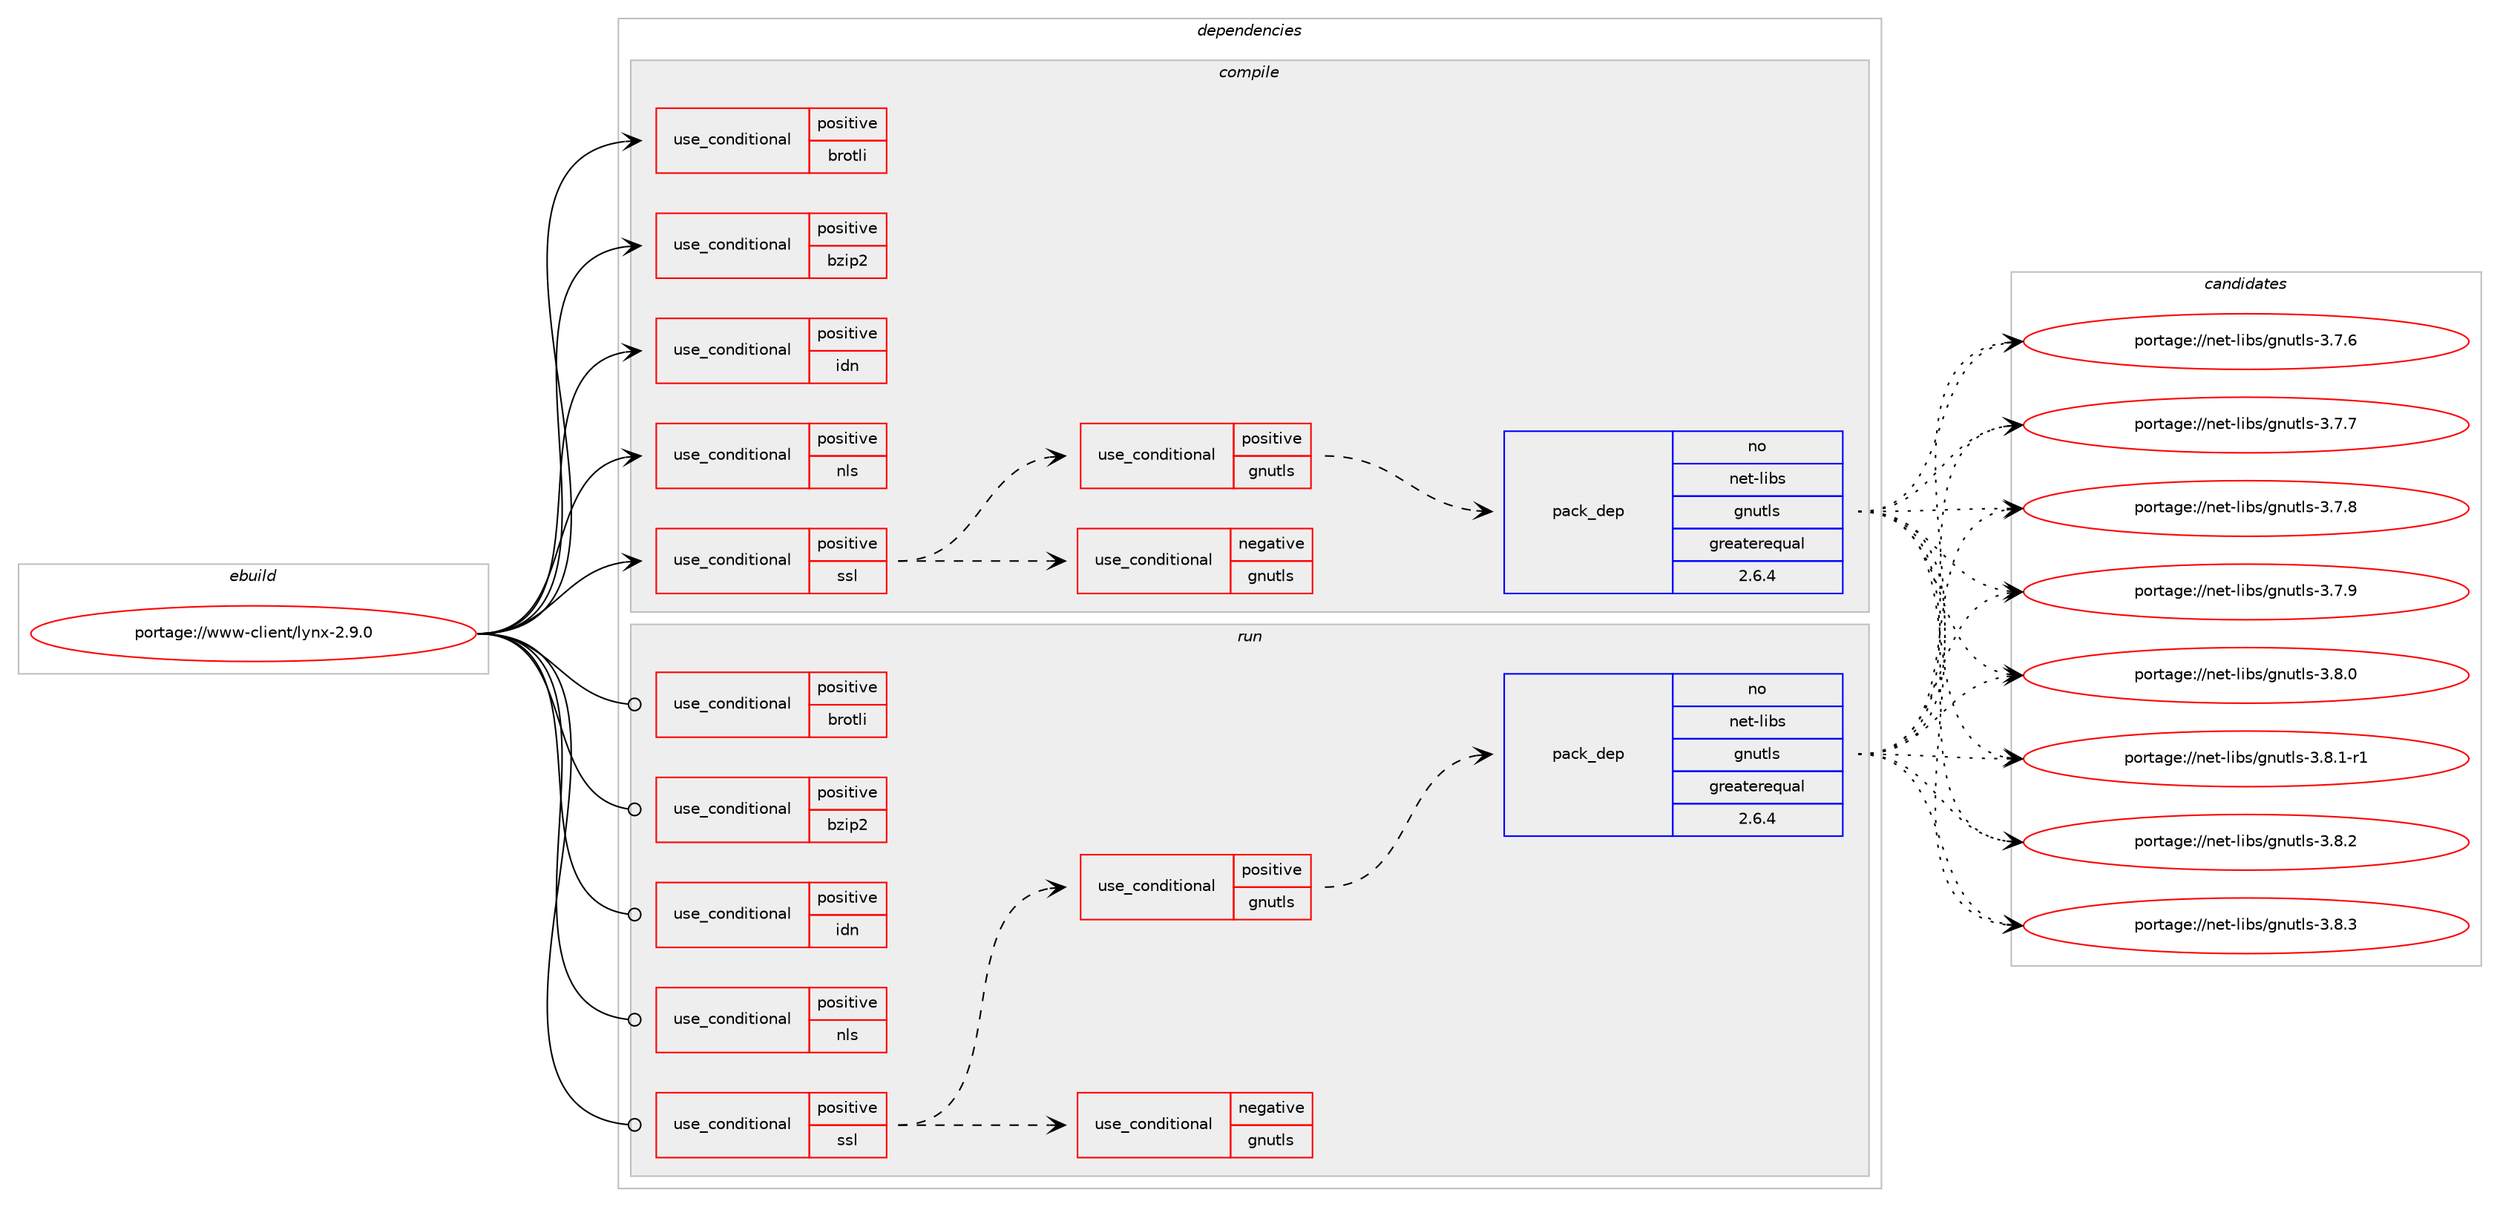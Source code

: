 digraph prolog {

# *************
# Graph options
# *************

newrank=true;
concentrate=true;
compound=true;
graph [rankdir=LR,fontname=Helvetica,fontsize=10,ranksep=1.5];#, ranksep=2.5, nodesep=0.2];
edge  [arrowhead=vee];
node  [fontname=Helvetica,fontsize=10];

# **********
# The ebuild
# **********

subgraph cluster_leftcol {
color=gray;
rank=same;
label=<<i>ebuild</i>>;
id [label="portage://www-client/lynx-2.9.0", color=red, width=4, href="../www-client/lynx-2.9.0.svg"];
}

# ****************
# The dependencies
# ****************

subgraph cluster_midcol {
color=gray;
label=<<i>dependencies</i>>;
subgraph cluster_compile {
fillcolor="#eeeeee";
style=filled;
label=<<i>compile</i>>;
subgraph cond15597 {
dependency23448 [label=<<TABLE BORDER="0" CELLBORDER="1" CELLSPACING="0" CELLPADDING="4"><TR><TD ROWSPAN="3" CELLPADDING="10">use_conditional</TD></TR><TR><TD>positive</TD></TR><TR><TD>brotli</TD></TR></TABLE>>, shape=none, color=red];
# *** BEGIN UNKNOWN DEPENDENCY TYPE (TODO) ***
# dependency23448 -> package_dependency(portage://www-client/lynx-2.9.0,install,no,app-arch,brotli,none,[,,],any_same_slot,[])
# *** END UNKNOWN DEPENDENCY TYPE (TODO) ***

}
id:e -> dependency23448:w [weight=20,style="solid",arrowhead="vee"];
subgraph cond15598 {
dependency23449 [label=<<TABLE BORDER="0" CELLBORDER="1" CELLSPACING="0" CELLPADDING="4"><TR><TD ROWSPAN="3" CELLPADDING="10">use_conditional</TD></TR><TR><TD>positive</TD></TR><TR><TD>bzip2</TD></TR></TABLE>>, shape=none, color=red];
# *** BEGIN UNKNOWN DEPENDENCY TYPE (TODO) ***
# dependency23449 -> package_dependency(portage://www-client/lynx-2.9.0,install,no,app-arch,bzip2,none,[,,],[],[])
# *** END UNKNOWN DEPENDENCY TYPE (TODO) ***

}
id:e -> dependency23449:w [weight=20,style="solid",arrowhead="vee"];
subgraph cond15599 {
dependency23450 [label=<<TABLE BORDER="0" CELLBORDER="1" CELLSPACING="0" CELLPADDING="4"><TR><TD ROWSPAN="3" CELLPADDING="10">use_conditional</TD></TR><TR><TD>positive</TD></TR><TR><TD>idn</TD></TR></TABLE>>, shape=none, color=red];
# *** BEGIN UNKNOWN DEPENDENCY TYPE (TODO) ***
# dependency23450 -> package_dependency(portage://www-client/lynx-2.9.0,install,no,net-dns,libidn2,none,[,,],any_same_slot,[])
# *** END UNKNOWN DEPENDENCY TYPE (TODO) ***

}
id:e -> dependency23450:w [weight=20,style="solid",arrowhead="vee"];
subgraph cond15600 {
dependency23451 [label=<<TABLE BORDER="0" CELLBORDER="1" CELLSPACING="0" CELLPADDING="4"><TR><TD ROWSPAN="3" CELLPADDING="10">use_conditional</TD></TR><TR><TD>positive</TD></TR><TR><TD>nls</TD></TR></TABLE>>, shape=none, color=red];
# *** BEGIN UNKNOWN DEPENDENCY TYPE (TODO) ***
# dependency23451 -> package_dependency(portage://www-client/lynx-2.9.0,install,no,virtual,libintl,none,[,,],[],[])
# *** END UNKNOWN DEPENDENCY TYPE (TODO) ***

}
id:e -> dependency23451:w [weight=20,style="solid",arrowhead="vee"];
subgraph cond15601 {
dependency23452 [label=<<TABLE BORDER="0" CELLBORDER="1" CELLSPACING="0" CELLPADDING="4"><TR><TD ROWSPAN="3" CELLPADDING="10">use_conditional</TD></TR><TR><TD>positive</TD></TR><TR><TD>ssl</TD></TR></TABLE>>, shape=none, color=red];
subgraph cond15602 {
dependency23453 [label=<<TABLE BORDER="0" CELLBORDER="1" CELLSPACING="0" CELLPADDING="4"><TR><TD ROWSPAN="3" CELLPADDING="10">use_conditional</TD></TR><TR><TD>negative</TD></TR><TR><TD>gnutls</TD></TR></TABLE>>, shape=none, color=red];
# *** BEGIN UNKNOWN DEPENDENCY TYPE (TODO) ***
# dependency23453 -> package_dependency(portage://www-client/lynx-2.9.0,install,no,dev-libs,openssl,none,[,,],any_same_slot,[])
# *** END UNKNOWN DEPENDENCY TYPE (TODO) ***

}
dependency23452:e -> dependency23453:w [weight=20,style="dashed",arrowhead="vee"];
subgraph cond15603 {
dependency23454 [label=<<TABLE BORDER="0" CELLBORDER="1" CELLSPACING="0" CELLPADDING="4"><TR><TD ROWSPAN="3" CELLPADDING="10">use_conditional</TD></TR><TR><TD>positive</TD></TR><TR><TD>gnutls</TD></TR></TABLE>>, shape=none, color=red];
# *** BEGIN UNKNOWN DEPENDENCY TYPE (TODO) ***
# dependency23454 -> package_dependency(portage://www-client/lynx-2.9.0,install,no,dev-libs,libgcrypt,none,[,,],any_same_slot,[])
# *** END UNKNOWN DEPENDENCY TYPE (TODO) ***

subgraph pack7565 {
dependency23455 [label=<<TABLE BORDER="0" CELLBORDER="1" CELLSPACING="0" CELLPADDING="4" WIDTH="220"><TR><TD ROWSPAN="6" CELLPADDING="30">pack_dep</TD></TR><TR><TD WIDTH="110">no</TD></TR><TR><TD>net-libs</TD></TR><TR><TD>gnutls</TD></TR><TR><TD>greaterequal</TD></TR><TR><TD>2.6.4</TD></TR></TABLE>>, shape=none, color=blue];
}
dependency23454:e -> dependency23455:w [weight=20,style="dashed",arrowhead="vee"];
}
dependency23452:e -> dependency23454:w [weight=20,style="dashed",arrowhead="vee"];
}
id:e -> dependency23452:w [weight=20,style="solid",arrowhead="vee"];
# *** BEGIN UNKNOWN DEPENDENCY TYPE (TODO) ***
# id -> package_dependency(portage://www-client/lynx-2.9.0,install,no,sys-libs,ncurses,none,[,,],any_same_slot,[use(enable(unicode),positive)])
# *** END UNKNOWN DEPENDENCY TYPE (TODO) ***

# *** BEGIN UNKNOWN DEPENDENCY TYPE (TODO) ***
# id -> package_dependency(portage://www-client/lynx-2.9.0,install,no,sys-libs,zlib,none,[,,],[],[])
# *** END UNKNOWN DEPENDENCY TYPE (TODO) ***

}
subgraph cluster_compileandrun {
fillcolor="#eeeeee";
style=filled;
label=<<i>compile and run</i>>;
}
subgraph cluster_run {
fillcolor="#eeeeee";
style=filled;
label=<<i>run</i>>;
subgraph cond15604 {
dependency23456 [label=<<TABLE BORDER="0" CELLBORDER="1" CELLSPACING="0" CELLPADDING="4"><TR><TD ROWSPAN="3" CELLPADDING="10">use_conditional</TD></TR><TR><TD>positive</TD></TR><TR><TD>brotli</TD></TR></TABLE>>, shape=none, color=red];
# *** BEGIN UNKNOWN DEPENDENCY TYPE (TODO) ***
# dependency23456 -> package_dependency(portage://www-client/lynx-2.9.0,run,no,app-arch,brotli,none,[,,],any_same_slot,[])
# *** END UNKNOWN DEPENDENCY TYPE (TODO) ***

}
id:e -> dependency23456:w [weight=20,style="solid",arrowhead="odot"];
subgraph cond15605 {
dependency23457 [label=<<TABLE BORDER="0" CELLBORDER="1" CELLSPACING="0" CELLPADDING="4"><TR><TD ROWSPAN="3" CELLPADDING="10">use_conditional</TD></TR><TR><TD>positive</TD></TR><TR><TD>bzip2</TD></TR></TABLE>>, shape=none, color=red];
# *** BEGIN UNKNOWN DEPENDENCY TYPE (TODO) ***
# dependency23457 -> package_dependency(portage://www-client/lynx-2.9.0,run,no,app-arch,bzip2,none,[,,],[],[])
# *** END UNKNOWN DEPENDENCY TYPE (TODO) ***

}
id:e -> dependency23457:w [weight=20,style="solid",arrowhead="odot"];
subgraph cond15606 {
dependency23458 [label=<<TABLE BORDER="0" CELLBORDER="1" CELLSPACING="0" CELLPADDING="4"><TR><TD ROWSPAN="3" CELLPADDING="10">use_conditional</TD></TR><TR><TD>positive</TD></TR><TR><TD>idn</TD></TR></TABLE>>, shape=none, color=red];
# *** BEGIN UNKNOWN DEPENDENCY TYPE (TODO) ***
# dependency23458 -> package_dependency(portage://www-client/lynx-2.9.0,run,no,net-dns,libidn2,none,[,,],any_same_slot,[])
# *** END UNKNOWN DEPENDENCY TYPE (TODO) ***

}
id:e -> dependency23458:w [weight=20,style="solid",arrowhead="odot"];
subgraph cond15607 {
dependency23459 [label=<<TABLE BORDER="0" CELLBORDER="1" CELLSPACING="0" CELLPADDING="4"><TR><TD ROWSPAN="3" CELLPADDING="10">use_conditional</TD></TR><TR><TD>positive</TD></TR><TR><TD>nls</TD></TR></TABLE>>, shape=none, color=red];
# *** BEGIN UNKNOWN DEPENDENCY TYPE (TODO) ***
# dependency23459 -> package_dependency(portage://www-client/lynx-2.9.0,run,no,virtual,libintl,none,[,,],[],[])
# *** END UNKNOWN DEPENDENCY TYPE (TODO) ***

}
id:e -> dependency23459:w [weight=20,style="solid",arrowhead="odot"];
subgraph cond15608 {
dependency23460 [label=<<TABLE BORDER="0" CELLBORDER="1" CELLSPACING="0" CELLPADDING="4"><TR><TD ROWSPAN="3" CELLPADDING="10">use_conditional</TD></TR><TR><TD>positive</TD></TR><TR><TD>ssl</TD></TR></TABLE>>, shape=none, color=red];
subgraph cond15609 {
dependency23461 [label=<<TABLE BORDER="0" CELLBORDER="1" CELLSPACING="0" CELLPADDING="4"><TR><TD ROWSPAN="3" CELLPADDING="10">use_conditional</TD></TR><TR><TD>negative</TD></TR><TR><TD>gnutls</TD></TR></TABLE>>, shape=none, color=red];
# *** BEGIN UNKNOWN DEPENDENCY TYPE (TODO) ***
# dependency23461 -> package_dependency(portage://www-client/lynx-2.9.0,run,no,dev-libs,openssl,none,[,,],any_same_slot,[])
# *** END UNKNOWN DEPENDENCY TYPE (TODO) ***

}
dependency23460:e -> dependency23461:w [weight=20,style="dashed",arrowhead="vee"];
subgraph cond15610 {
dependency23462 [label=<<TABLE BORDER="0" CELLBORDER="1" CELLSPACING="0" CELLPADDING="4"><TR><TD ROWSPAN="3" CELLPADDING="10">use_conditional</TD></TR><TR><TD>positive</TD></TR><TR><TD>gnutls</TD></TR></TABLE>>, shape=none, color=red];
# *** BEGIN UNKNOWN DEPENDENCY TYPE (TODO) ***
# dependency23462 -> package_dependency(portage://www-client/lynx-2.9.0,run,no,dev-libs,libgcrypt,none,[,,],any_same_slot,[])
# *** END UNKNOWN DEPENDENCY TYPE (TODO) ***

subgraph pack7566 {
dependency23463 [label=<<TABLE BORDER="0" CELLBORDER="1" CELLSPACING="0" CELLPADDING="4" WIDTH="220"><TR><TD ROWSPAN="6" CELLPADDING="30">pack_dep</TD></TR><TR><TD WIDTH="110">no</TD></TR><TR><TD>net-libs</TD></TR><TR><TD>gnutls</TD></TR><TR><TD>greaterequal</TD></TR><TR><TD>2.6.4</TD></TR></TABLE>>, shape=none, color=blue];
}
dependency23462:e -> dependency23463:w [weight=20,style="dashed",arrowhead="vee"];
}
dependency23460:e -> dependency23462:w [weight=20,style="dashed",arrowhead="vee"];
}
id:e -> dependency23460:w [weight=20,style="solid",arrowhead="odot"];
# *** BEGIN UNKNOWN DEPENDENCY TYPE (TODO) ***
# id -> package_dependency(portage://www-client/lynx-2.9.0,run,no,sys-libs,ncurses,none,[,,],any_same_slot,[use(enable(unicode),positive)])
# *** END UNKNOWN DEPENDENCY TYPE (TODO) ***

# *** BEGIN UNKNOWN DEPENDENCY TYPE (TODO) ***
# id -> package_dependency(portage://www-client/lynx-2.9.0,run,no,sys-libs,zlib,none,[,,],[],[])
# *** END UNKNOWN DEPENDENCY TYPE (TODO) ***

}
}

# **************
# The candidates
# **************

subgraph cluster_choices {
rank=same;
color=gray;
label=<<i>candidates</i>>;

subgraph choice7565 {
color=black;
nodesep=1;
choice110101116451081059811547103110117116108115455146554654 [label="portage://net-libs/gnutls-3.7.6", color=red, width=4,href="../net-libs/gnutls-3.7.6.svg"];
choice110101116451081059811547103110117116108115455146554655 [label="portage://net-libs/gnutls-3.7.7", color=red, width=4,href="../net-libs/gnutls-3.7.7.svg"];
choice110101116451081059811547103110117116108115455146554656 [label="portage://net-libs/gnutls-3.7.8", color=red, width=4,href="../net-libs/gnutls-3.7.8.svg"];
choice110101116451081059811547103110117116108115455146554657 [label="portage://net-libs/gnutls-3.7.9", color=red, width=4,href="../net-libs/gnutls-3.7.9.svg"];
choice110101116451081059811547103110117116108115455146564648 [label="portage://net-libs/gnutls-3.8.0", color=red, width=4,href="../net-libs/gnutls-3.8.0.svg"];
choice1101011164510810598115471031101171161081154551465646494511449 [label="portage://net-libs/gnutls-3.8.1-r1", color=red, width=4,href="../net-libs/gnutls-3.8.1-r1.svg"];
choice110101116451081059811547103110117116108115455146564650 [label="portage://net-libs/gnutls-3.8.2", color=red, width=4,href="../net-libs/gnutls-3.8.2.svg"];
choice110101116451081059811547103110117116108115455146564651 [label="portage://net-libs/gnutls-3.8.3", color=red, width=4,href="../net-libs/gnutls-3.8.3.svg"];
dependency23455:e -> choice110101116451081059811547103110117116108115455146554654:w [style=dotted,weight="100"];
dependency23455:e -> choice110101116451081059811547103110117116108115455146554655:w [style=dotted,weight="100"];
dependency23455:e -> choice110101116451081059811547103110117116108115455146554656:w [style=dotted,weight="100"];
dependency23455:e -> choice110101116451081059811547103110117116108115455146554657:w [style=dotted,weight="100"];
dependency23455:e -> choice110101116451081059811547103110117116108115455146564648:w [style=dotted,weight="100"];
dependency23455:e -> choice1101011164510810598115471031101171161081154551465646494511449:w [style=dotted,weight="100"];
dependency23455:e -> choice110101116451081059811547103110117116108115455146564650:w [style=dotted,weight="100"];
dependency23455:e -> choice110101116451081059811547103110117116108115455146564651:w [style=dotted,weight="100"];
}
subgraph choice7566 {
color=black;
nodesep=1;
choice110101116451081059811547103110117116108115455146554654 [label="portage://net-libs/gnutls-3.7.6", color=red, width=4,href="../net-libs/gnutls-3.7.6.svg"];
choice110101116451081059811547103110117116108115455146554655 [label="portage://net-libs/gnutls-3.7.7", color=red, width=4,href="../net-libs/gnutls-3.7.7.svg"];
choice110101116451081059811547103110117116108115455146554656 [label="portage://net-libs/gnutls-3.7.8", color=red, width=4,href="../net-libs/gnutls-3.7.8.svg"];
choice110101116451081059811547103110117116108115455146554657 [label="portage://net-libs/gnutls-3.7.9", color=red, width=4,href="../net-libs/gnutls-3.7.9.svg"];
choice110101116451081059811547103110117116108115455146564648 [label="portage://net-libs/gnutls-3.8.0", color=red, width=4,href="../net-libs/gnutls-3.8.0.svg"];
choice1101011164510810598115471031101171161081154551465646494511449 [label="portage://net-libs/gnutls-3.8.1-r1", color=red, width=4,href="../net-libs/gnutls-3.8.1-r1.svg"];
choice110101116451081059811547103110117116108115455146564650 [label="portage://net-libs/gnutls-3.8.2", color=red, width=4,href="../net-libs/gnutls-3.8.2.svg"];
choice110101116451081059811547103110117116108115455146564651 [label="portage://net-libs/gnutls-3.8.3", color=red, width=4,href="../net-libs/gnutls-3.8.3.svg"];
dependency23463:e -> choice110101116451081059811547103110117116108115455146554654:w [style=dotted,weight="100"];
dependency23463:e -> choice110101116451081059811547103110117116108115455146554655:w [style=dotted,weight="100"];
dependency23463:e -> choice110101116451081059811547103110117116108115455146554656:w [style=dotted,weight="100"];
dependency23463:e -> choice110101116451081059811547103110117116108115455146554657:w [style=dotted,weight="100"];
dependency23463:e -> choice110101116451081059811547103110117116108115455146564648:w [style=dotted,weight="100"];
dependency23463:e -> choice1101011164510810598115471031101171161081154551465646494511449:w [style=dotted,weight="100"];
dependency23463:e -> choice110101116451081059811547103110117116108115455146564650:w [style=dotted,weight="100"];
dependency23463:e -> choice110101116451081059811547103110117116108115455146564651:w [style=dotted,weight="100"];
}
}

}
